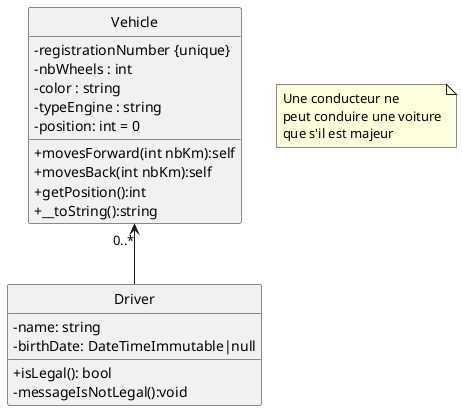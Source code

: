@startuml
hide circle
skinparam classAttributeIconSize 0

class Vehicle {
- registrationNumber {unique}
- nbWheels : int
- color : string
- typeEngine : string
- position: int = 0
+ movesForward(int nbKm):self
+ movesBack(int nbKm):self
+ getPosition():int
+ __toString():string
}

class Driver {
- name: string
- birthDate: DateTimeImmutable|null
+ isLegal(): bool
- messageIsNotLegal():void
}

Vehicle "0..*"<-- Driver

note "Une conducteur ne\npeut conduire une voiture\nque s'il est majeur" as N1


note right of Driver::isMajor
retourne true si le
conducteur est majeur,
false dans le cas contraire
end note

@enduml